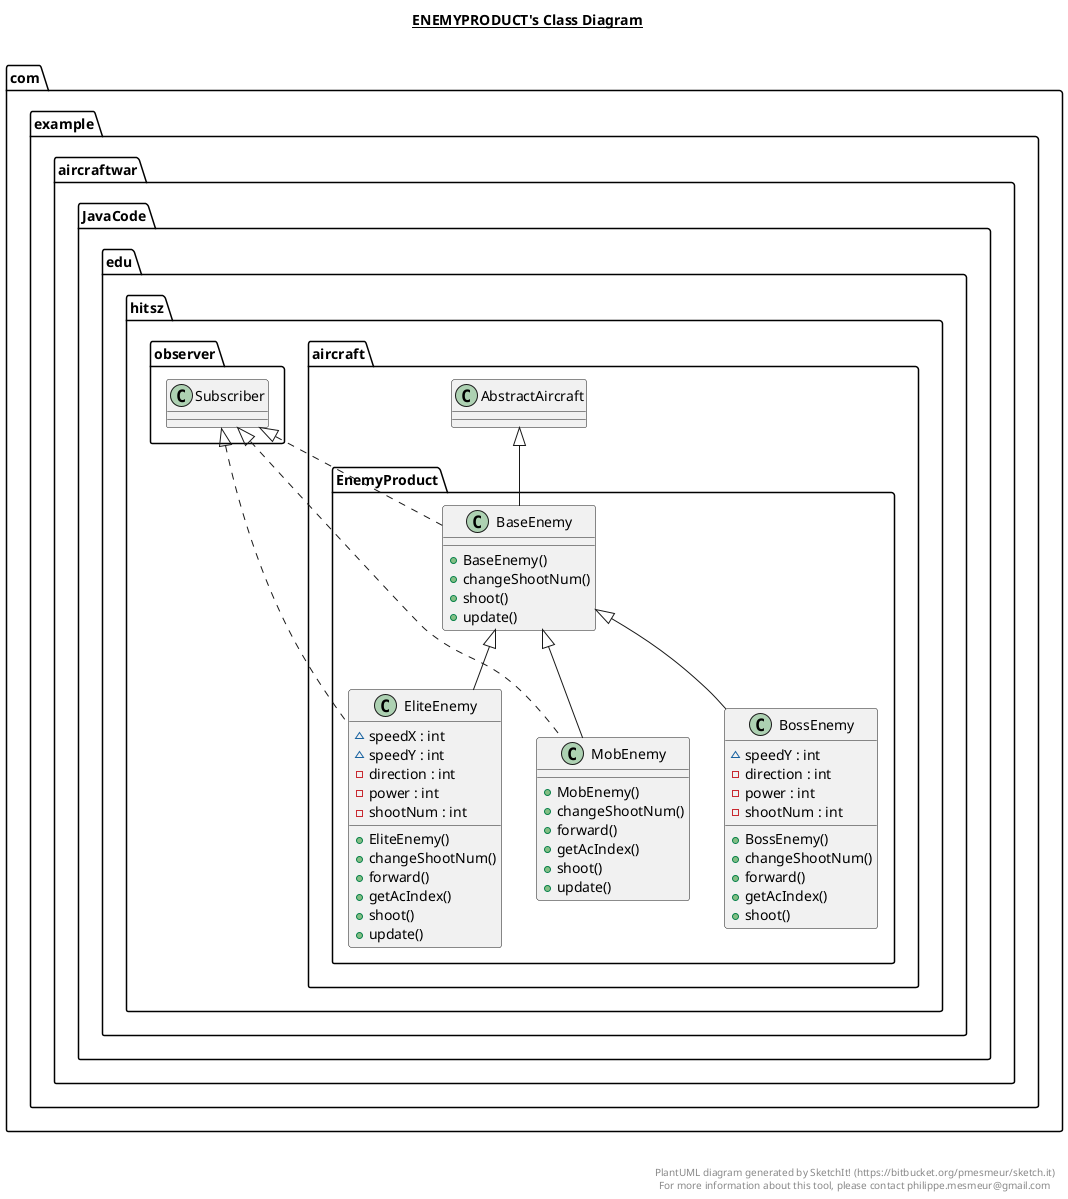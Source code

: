 @startuml

title __ENEMYPRODUCT's Class Diagram__\n

  namespace com.example.aircraftwar {
    namespace JavaCode.edu.hitsz {
      namespace aircraft {
        namespace EnemyProduct {
          class com.example.aircraftwar.JavaCode.edu.hitsz.aircraft.EnemyProduct.BaseEnemy {
              + BaseEnemy()
              + changeShootNum()
              + shoot()
              + update()
          }
        }
      }
    }
  }
  

  namespace com.example.aircraftwar {
    namespace JavaCode.edu.hitsz {
      namespace aircraft {
        namespace EnemyProduct {
          class com.example.aircraftwar.JavaCode.edu.hitsz.aircraft.EnemyProduct.BossEnemy {
              ~ speedY : int
              - direction : int
              - power : int
              - shootNum : int
              + BossEnemy()
              + changeShootNum()
              + forward()
              + getAcIndex()
              + shoot()
          }
        }
      }
    }
  }
  

  namespace com.example.aircraftwar {
    namespace JavaCode.edu.hitsz {
      namespace aircraft {
        namespace EnemyProduct {
          class com.example.aircraftwar.JavaCode.edu.hitsz.aircraft.EnemyProduct.EliteEnemy {
              ~ speedX : int
              ~ speedY : int
              - direction : int
              - power : int
              - shootNum : int
              + EliteEnemy()
              + changeShootNum()
              + forward()
              + getAcIndex()
              + shoot()
              + update()
          }
        }
      }
    }
  }
  

  namespace com.example.aircraftwar {
    namespace JavaCode.edu.hitsz {
      namespace aircraft {
        namespace EnemyProduct {
          class com.example.aircraftwar.JavaCode.edu.hitsz.aircraft.EnemyProduct.MobEnemy {
              + MobEnemy()
              + changeShootNum()
              + forward()
              + getAcIndex()
              + shoot()
              + update()
          }
        }
      }
    }
  }
  

  com.example.aircraftwar.JavaCode.edu.hitsz.aircraft.EnemyProduct.BaseEnemy .up.|> com.example.aircraftwar.JavaCode.edu.hitsz.observer.Subscriber
  com.example.aircraftwar.JavaCode.edu.hitsz.aircraft.EnemyProduct.BaseEnemy -up-|> com.example.aircraftwar.JavaCode.edu.hitsz.aircraft.AbstractAircraft
  com.example.aircraftwar.JavaCode.edu.hitsz.aircraft.EnemyProduct.BossEnemy -up-|> com.example.aircraftwar.JavaCode.edu.hitsz.aircraft.EnemyProduct.BaseEnemy
  com.example.aircraftwar.JavaCode.edu.hitsz.aircraft.EnemyProduct.EliteEnemy .up.|> com.example.aircraftwar.JavaCode.edu.hitsz.observer.Subscriber
  com.example.aircraftwar.JavaCode.edu.hitsz.aircraft.EnemyProduct.EliteEnemy -up-|> com.example.aircraftwar.JavaCode.edu.hitsz.aircraft.EnemyProduct.BaseEnemy
  com.example.aircraftwar.JavaCode.edu.hitsz.aircraft.EnemyProduct.MobEnemy .up.|> com.example.aircraftwar.JavaCode.edu.hitsz.observer.Subscriber
  com.example.aircraftwar.JavaCode.edu.hitsz.aircraft.EnemyProduct.MobEnemy -up-|> com.example.aircraftwar.JavaCode.edu.hitsz.aircraft.EnemyProduct.BaseEnemy


right footer


PlantUML diagram generated by SketchIt! (https://bitbucket.org/pmesmeur/sketch.it)
For more information about this tool, please contact philippe.mesmeur@gmail.com
endfooter

@enduml
